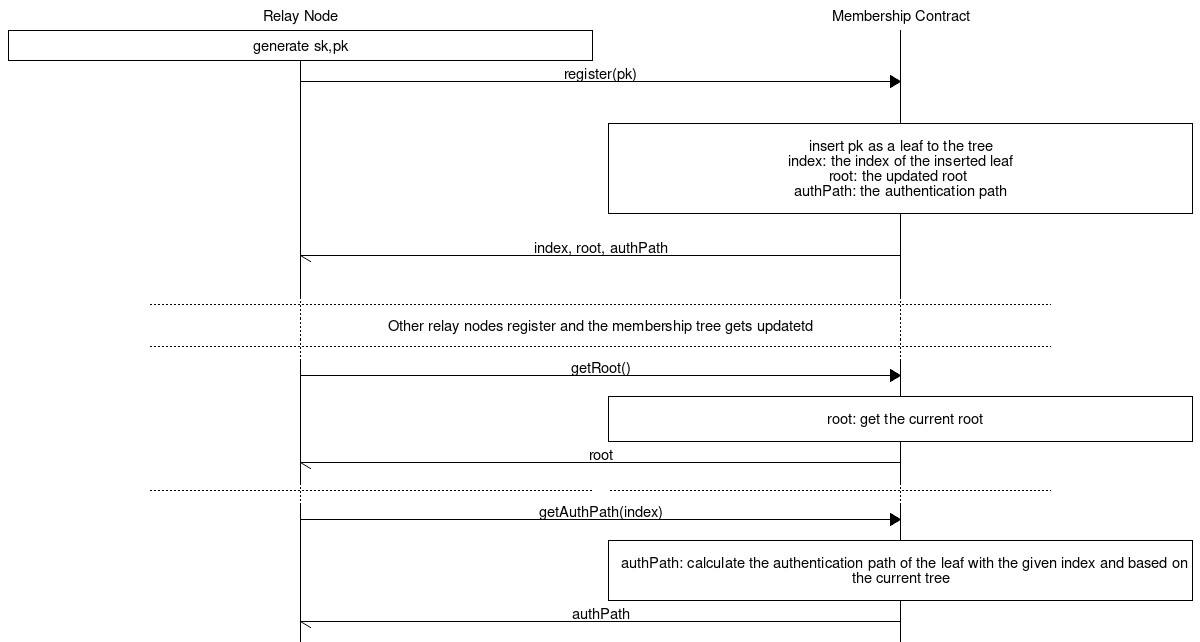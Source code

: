 # MSC for some fictional process
msc {
  hscale = "2";

  a [label = "Relay Node"],b [label = "Membership Contract"];
  a box a [ label="generate sk,pk"] ;
  a=>b [ label = "register(pk)" ] ;
  |||;
  b box b [label=" \n insert pk as a leaf to the tree \n index: the index of the inserted leaf \nroot: the updated root \n authPath: the authentication path \n  "];
  |||;
  b->a [ label = "index, root, authPath"];
  |||;
  ...,  ---;
  ...   [ label = " Other relay nodes register and the membership tree gets updatetd " ];
  ...,  ---;
  a=>b [ label = "getRoot()" ] ;
  b box b [label="  \n  root: get the current root\n  "];
  b->a [ label = "root"];

  ...,  ---  [ label = "    " ];


  a=>b [ label = "getAuthPath(index)" ] ;
  b box b [label="  \n  authPath: calculate the authentication path of the leaf with the given index and based on the current tree\n  "];

  b->a [ label = "authPath"];
}